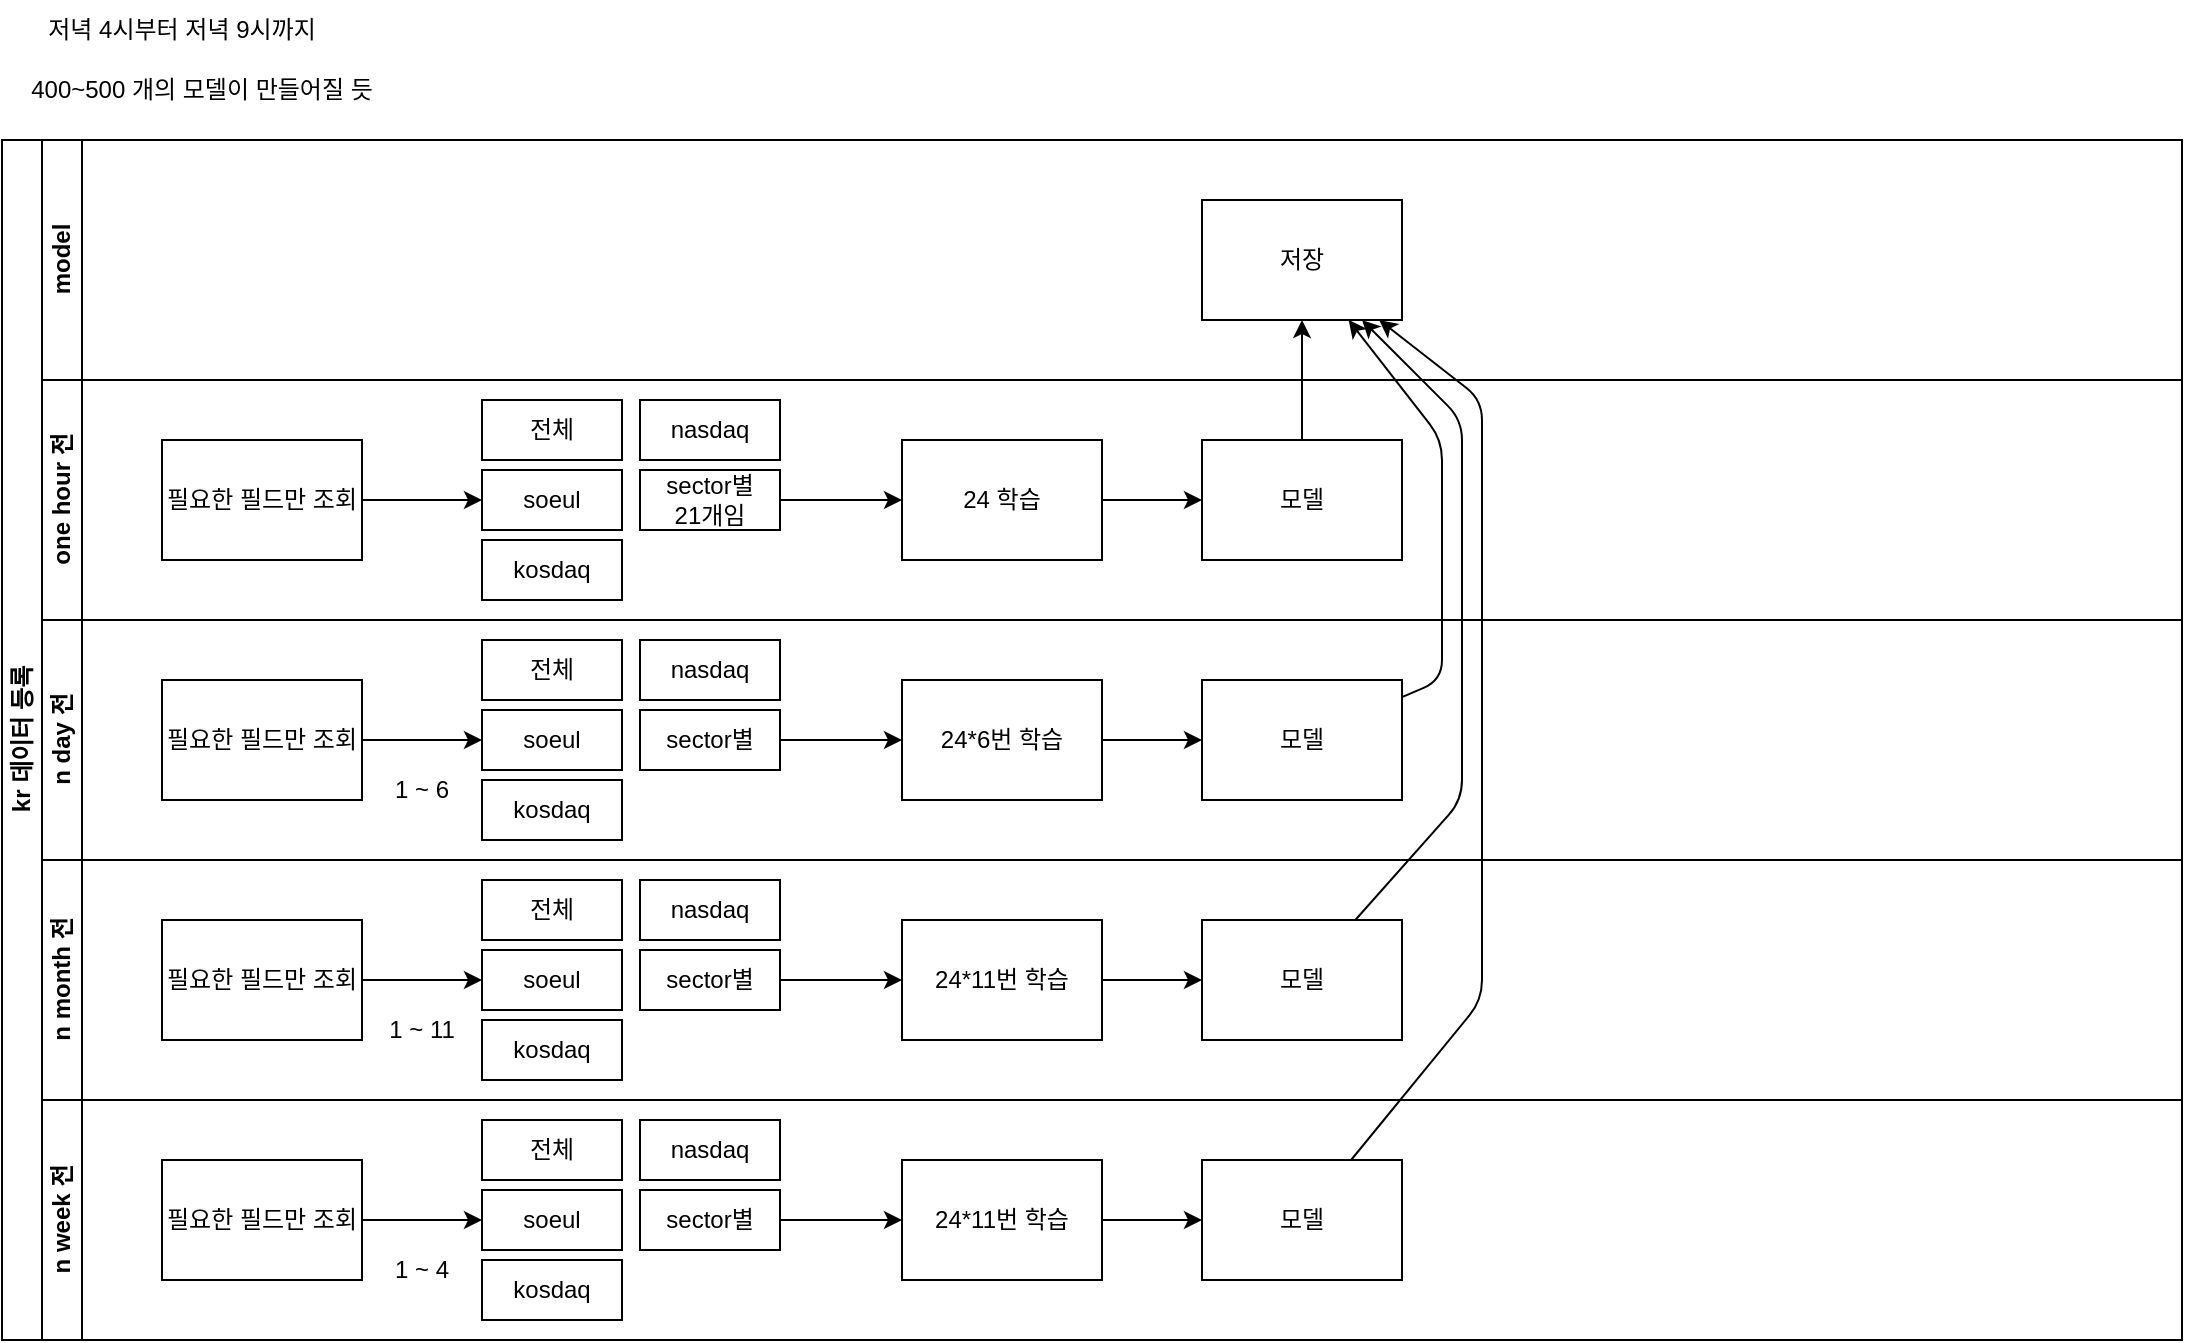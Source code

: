 <mxfile>
    <diagram id="jQDC74O-21fjGyXQOkZ9" name="페이지-1">
        <mxGraphModel dx="1126" dy="545" grid="1" gridSize="10" guides="1" tooltips="1" connect="1" arrows="1" fold="1" page="1" pageScale="1" pageWidth="827" pageHeight="1169" math="0" shadow="0">
            <root>
                <mxCell id="0"/>
                <mxCell id="1" parent="0"/>
                <mxCell id="2" value="kr 데이터 등록" style="swimlane;html=1;childLayout=stackLayout;resizeParent=1;resizeParentMax=0;horizontal=0;startSize=20;horizontalStack=0;" parent="1" vertex="1">
                    <mxGeometry x="60" y="120" width="1090" height="600" as="geometry"/>
                </mxCell>
                <mxCell id="41" value="model" style="swimlane;html=1;startSize=20;horizontal=0;" parent="2" vertex="1">
                    <mxGeometry x="20" width="1070" height="120" as="geometry"/>
                </mxCell>
                <mxCell id="140" value="저장" style="rounded=0;whiteSpace=wrap;html=1;fontFamily=Helvetica;fontSize=12;align=center;" parent="41" vertex="1">
                    <mxGeometry x="580" y="30" width="100" height="60" as="geometry"/>
                </mxCell>
                <mxCell id="51" value="one hour 전" style="swimlane;html=1;startSize=20;horizontal=0;" parent="2" vertex="1">
                    <mxGeometry x="20" y="120" width="1070" height="120" as="geometry"/>
                </mxCell>
                <mxCell id="135" style="edgeStyle=none;html=1;" parent="51" source="43" target="131" edge="1">
                    <mxGeometry relative="1" as="geometry"/>
                </mxCell>
                <mxCell id="43" value="필요한 필드만 조회" style="rounded=0;whiteSpace=wrap;html=1;fontFamily=Helvetica;fontSize=12;align=center;" parent="51" vertex="1">
                    <mxGeometry x="60" y="30" width="100" height="60" as="geometry"/>
                </mxCell>
                <mxCell id="121" value="전체" style="rounded=0;whiteSpace=wrap;html=1;fontFamily=Helvetica;fontSize=12;align=center;" parent="51" vertex="1">
                    <mxGeometry x="220" y="10" width="70" height="30" as="geometry"/>
                </mxCell>
                <mxCell id="131" value="soeul" style="rounded=0;whiteSpace=wrap;html=1;fontFamily=Helvetica;fontSize=12;align=center;" parent="51" vertex="1">
                    <mxGeometry x="220" y="45" width="70" height="30" as="geometry"/>
                </mxCell>
                <mxCell id="132" value="kosdaq" style="rounded=0;whiteSpace=wrap;html=1;fontFamily=Helvetica;fontSize=12;align=center;" parent="51" vertex="1">
                    <mxGeometry x="220" y="80" width="70" height="30" as="geometry"/>
                </mxCell>
                <mxCell id="133" value="nasdaq" style="rounded=0;whiteSpace=wrap;html=1;fontFamily=Helvetica;fontSize=12;align=center;" parent="51" vertex="1">
                    <mxGeometry x="299" y="10" width="70" height="30" as="geometry"/>
                </mxCell>
                <mxCell id="137" style="edgeStyle=none;html=1;" parent="51" source="134" target="136" edge="1">
                    <mxGeometry relative="1" as="geometry"/>
                </mxCell>
                <mxCell id="134" value="sector별&lt;br&gt;21개임" style="rounded=0;whiteSpace=wrap;html=1;fontFamily=Helvetica;fontSize=12;align=center;" parent="51" vertex="1">
                    <mxGeometry x="299" y="45" width="70" height="30" as="geometry"/>
                </mxCell>
                <mxCell id="139" style="edgeStyle=none;html=1;" parent="51" source="136" target="138" edge="1">
                    <mxGeometry relative="1" as="geometry"/>
                </mxCell>
                <mxCell id="136" value="24 학습" style="rounded=0;whiteSpace=wrap;html=1;fontFamily=Helvetica;fontSize=12;align=center;" parent="51" vertex="1">
                    <mxGeometry x="430" y="30" width="100" height="60" as="geometry"/>
                </mxCell>
                <mxCell id="138" value="모델" style="rounded=0;whiteSpace=wrap;html=1;fontFamily=Helvetica;fontSize=12;align=center;" parent="51" vertex="1">
                    <mxGeometry x="580" y="30" width="100" height="60" as="geometry"/>
                </mxCell>
                <mxCell id="68" value="n day 전" style="swimlane;html=1;startSize=20;horizontal=0;" parent="2" vertex="1">
                    <mxGeometry x="20" y="240" width="1070" height="120" as="geometry"/>
                </mxCell>
                <mxCell id="143" value="필요한 필드만 조회" style="rounded=0;whiteSpace=wrap;html=1;fontFamily=Helvetica;fontSize=12;align=center;" parent="68" vertex="1">
                    <mxGeometry x="60" y="30" width="100" height="60" as="geometry"/>
                </mxCell>
                <mxCell id="144" value="전체" style="rounded=0;whiteSpace=wrap;html=1;fontFamily=Helvetica;fontSize=12;align=center;" parent="68" vertex="1">
                    <mxGeometry x="220" y="10" width="70" height="30" as="geometry"/>
                </mxCell>
                <mxCell id="145" value="soeul" style="rounded=0;whiteSpace=wrap;html=1;fontFamily=Helvetica;fontSize=12;align=center;" parent="68" vertex="1">
                    <mxGeometry x="220" y="45" width="70" height="30" as="geometry"/>
                </mxCell>
                <mxCell id="142" style="edgeStyle=none;html=1;" parent="68" source="143" target="145" edge="1">
                    <mxGeometry relative="1" as="geometry"/>
                </mxCell>
                <mxCell id="146" value="kosdaq" style="rounded=0;whiteSpace=wrap;html=1;fontFamily=Helvetica;fontSize=12;align=center;" parent="68" vertex="1">
                    <mxGeometry x="220" y="80" width="70" height="30" as="geometry"/>
                </mxCell>
                <mxCell id="147" value="nasdaq" style="rounded=0;whiteSpace=wrap;html=1;fontFamily=Helvetica;fontSize=12;align=center;" parent="68" vertex="1">
                    <mxGeometry x="299" y="10" width="70" height="30" as="geometry"/>
                </mxCell>
                <mxCell id="176" style="edgeStyle=none;html=1;" edge="1" parent="68" source="148" target="167">
                    <mxGeometry relative="1" as="geometry"/>
                </mxCell>
                <mxCell id="148" value="sector별" style="rounded=0;whiteSpace=wrap;html=1;fontFamily=Helvetica;fontSize=12;align=center;" parent="68" vertex="1">
                    <mxGeometry x="299" y="45" width="70" height="30" as="geometry"/>
                </mxCell>
                <mxCell id="163" value="1 ~ 6" style="text;html=1;strokeColor=none;fillColor=none;align=center;verticalAlign=middle;whiteSpace=wrap;rounded=0;" parent="68" vertex="1">
                    <mxGeometry x="160" y="70" width="60" height="30" as="geometry"/>
                </mxCell>
                <mxCell id="179" style="edgeStyle=none;html=1;" edge="1" parent="68" source="167" target="168">
                    <mxGeometry relative="1" as="geometry"/>
                </mxCell>
                <mxCell id="167" value="24*6번 학습" style="rounded=0;whiteSpace=wrap;html=1;fontFamily=Helvetica;fontSize=12;align=center;" vertex="1" parent="68">
                    <mxGeometry x="430" y="30" width="100" height="60" as="geometry"/>
                </mxCell>
                <mxCell id="168" value="모델" style="rounded=0;whiteSpace=wrap;html=1;fontFamily=Helvetica;fontSize=12;align=center;" vertex="1" parent="68">
                    <mxGeometry x="580" y="30" width="100" height="60" as="geometry"/>
                </mxCell>
                <mxCell id="90" value="n month 전" style="swimlane;html=1;startSize=20;horizontal=0;" parent="2" vertex="1">
                    <mxGeometry x="20" y="360" width="1070" height="120" as="geometry"/>
                </mxCell>
                <mxCell id="150" value="필요한 필드만 조회" style="rounded=0;whiteSpace=wrap;html=1;fontFamily=Helvetica;fontSize=12;align=center;" parent="90" vertex="1">
                    <mxGeometry x="60" y="30" width="100" height="60" as="geometry"/>
                </mxCell>
                <mxCell id="151" value="전체" style="rounded=0;whiteSpace=wrap;html=1;fontFamily=Helvetica;fontSize=12;align=center;" parent="90" vertex="1">
                    <mxGeometry x="220" y="10" width="70" height="30" as="geometry"/>
                </mxCell>
                <mxCell id="152" value="soeul" style="rounded=0;whiteSpace=wrap;html=1;fontFamily=Helvetica;fontSize=12;align=center;" parent="90" vertex="1">
                    <mxGeometry x="220" y="45" width="70" height="30" as="geometry"/>
                </mxCell>
                <mxCell id="149" style="edgeStyle=none;html=1;" parent="90" source="150" target="152" edge="1">
                    <mxGeometry relative="1" as="geometry"/>
                </mxCell>
                <mxCell id="153" value="kosdaq" style="rounded=0;whiteSpace=wrap;html=1;fontFamily=Helvetica;fontSize=12;align=center;" parent="90" vertex="1">
                    <mxGeometry x="220" y="80" width="70" height="30" as="geometry"/>
                </mxCell>
                <mxCell id="154" value="nasdaq" style="rounded=0;whiteSpace=wrap;html=1;fontFamily=Helvetica;fontSize=12;align=center;" parent="90" vertex="1">
                    <mxGeometry x="299" y="10" width="70" height="30" as="geometry"/>
                </mxCell>
                <mxCell id="177" style="edgeStyle=none;html=1;" edge="1" parent="90" source="155" target="169">
                    <mxGeometry relative="1" as="geometry"/>
                </mxCell>
                <mxCell id="155" value="sector별" style="rounded=0;whiteSpace=wrap;html=1;fontFamily=Helvetica;fontSize=12;align=center;" parent="90" vertex="1">
                    <mxGeometry x="299" y="45" width="70" height="30" as="geometry"/>
                </mxCell>
                <mxCell id="164" value="1 ~ 11" style="text;html=1;strokeColor=none;fillColor=none;align=center;verticalAlign=middle;whiteSpace=wrap;rounded=0;" parent="90" vertex="1">
                    <mxGeometry x="160" y="70" width="60" height="30" as="geometry"/>
                </mxCell>
                <mxCell id="180" style="edgeStyle=none;html=1;" edge="1" parent="90" source="169" target="170">
                    <mxGeometry relative="1" as="geometry"/>
                </mxCell>
                <mxCell id="169" value="24*11번 학습" style="rounded=0;whiteSpace=wrap;html=1;fontFamily=Helvetica;fontSize=12;align=center;" vertex="1" parent="90">
                    <mxGeometry x="430" y="30" width="100" height="60" as="geometry"/>
                </mxCell>
                <mxCell id="170" value="모델" style="rounded=0;whiteSpace=wrap;html=1;fontFamily=Helvetica;fontSize=12;align=center;" vertex="1" parent="90">
                    <mxGeometry x="580" y="30" width="100" height="60" as="geometry"/>
                </mxCell>
                <mxCell id="103" value="n week 전" style="swimlane;html=1;startSize=20;horizontal=0;" parent="2" vertex="1">
                    <mxGeometry x="20" y="480" width="1070" height="120" as="geometry"/>
                </mxCell>
                <mxCell id="157" value="필요한 필드만 조회" style="rounded=0;whiteSpace=wrap;html=1;fontFamily=Helvetica;fontSize=12;align=center;" parent="103" vertex="1">
                    <mxGeometry x="60" y="30" width="100" height="60" as="geometry"/>
                </mxCell>
                <mxCell id="158" value="전체" style="rounded=0;whiteSpace=wrap;html=1;fontFamily=Helvetica;fontSize=12;align=center;" parent="103" vertex="1">
                    <mxGeometry x="220" y="10" width="70" height="30" as="geometry"/>
                </mxCell>
                <mxCell id="159" value="soeul" style="rounded=0;whiteSpace=wrap;html=1;fontFamily=Helvetica;fontSize=12;align=center;" parent="103" vertex="1">
                    <mxGeometry x="220" y="45" width="70" height="30" as="geometry"/>
                </mxCell>
                <mxCell id="156" style="edgeStyle=none;html=1;" parent="103" source="157" target="159" edge="1">
                    <mxGeometry relative="1" as="geometry"/>
                </mxCell>
                <mxCell id="160" value="kosdaq" style="rounded=0;whiteSpace=wrap;html=1;fontFamily=Helvetica;fontSize=12;align=center;" parent="103" vertex="1">
                    <mxGeometry x="220" y="80" width="70" height="30" as="geometry"/>
                </mxCell>
                <mxCell id="161" value="nasdaq" style="rounded=0;whiteSpace=wrap;html=1;fontFamily=Helvetica;fontSize=12;align=center;" parent="103" vertex="1">
                    <mxGeometry x="299" y="10" width="70" height="30" as="geometry"/>
                </mxCell>
                <mxCell id="178" style="edgeStyle=none;html=1;" edge="1" parent="103" source="162" target="171">
                    <mxGeometry relative="1" as="geometry"/>
                </mxCell>
                <mxCell id="162" value="sector별" style="rounded=0;whiteSpace=wrap;html=1;fontFamily=Helvetica;fontSize=12;align=center;" parent="103" vertex="1">
                    <mxGeometry x="299" y="45" width="70" height="30" as="geometry"/>
                </mxCell>
                <mxCell id="165" value="1 ~ 4" style="text;html=1;strokeColor=none;fillColor=none;align=center;verticalAlign=middle;whiteSpace=wrap;rounded=0;" parent="103" vertex="1">
                    <mxGeometry x="160" y="70" width="60" height="30" as="geometry"/>
                </mxCell>
                <mxCell id="181" style="edgeStyle=none;html=1;" edge="1" parent="103" source="171" target="172">
                    <mxGeometry relative="1" as="geometry"/>
                </mxCell>
                <mxCell id="171" value="24*11번 학습" style="rounded=0;whiteSpace=wrap;html=1;fontFamily=Helvetica;fontSize=12;align=center;" vertex="1" parent="103">
                    <mxGeometry x="430" y="30" width="100" height="60" as="geometry"/>
                </mxCell>
                <mxCell id="172" value="모델" style="rounded=0;whiteSpace=wrap;html=1;fontFamily=Helvetica;fontSize=12;align=center;" vertex="1" parent="103">
                    <mxGeometry x="580" y="30" width="100" height="60" as="geometry"/>
                </mxCell>
                <mxCell id="141" style="edgeStyle=none;html=1;" parent="2" source="138" target="140" edge="1">
                    <mxGeometry relative="1" as="geometry"/>
                </mxCell>
                <mxCell id="173" style="edgeStyle=none;html=1;" edge="1" parent="2" source="168" target="140">
                    <mxGeometry relative="1" as="geometry">
                        <Array as="points">
                            <mxPoint x="720" y="270"/>
                            <mxPoint x="720" y="150"/>
                        </Array>
                    </mxGeometry>
                </mxCell>
                <mxCell id="174" style="edgeStyle=none;html=1;" edge="1" parent="2" source="170" target="140">
                    <mxGeometry relative="1" as="geometry">
                        <Array as="points">
                            <mxPoint x="730" y="330"/>
                            <mxPoint x="730" y="140"/>
                        </Array>
                    </mxGeometry>
                </mxCell>
                <mxCell id="175" style="edgeStyle=none;html=1;" edge="1" parent="2" source="172" target="140">
                    <mxGeometry relative="1" as="geometry">
                        <Array as="points">
                            <mxPoint x="740" y="430"/>
                            <mxPoint x="740" y="130"/>
                        </Array>
                    </mxGeometry>
                </mxCell>
                <mxCell id="166" value="400~500 개의 모델이 만들어질 듯" style="text;html=1;strokeColor=none;fillColor=none;align=center;verticalAlign=middle;whiteSpace=wrap;rounded=0;" parent="1" vertex="1">
                    <mxGeometry x="60" y="80" width="200" height="30" as="geometry"/>
                </mxCell>
                <mxCell id="182" value="저녁 4시부터 저녁 9시까지" style="text;html=1;strokeColor=none;fillColor=none;align=center;verticalAlign=middle;whiteSpace=wrap;rounded=0;" vertex="1" parent="1">
                    <mxGeometry x="60" y="50" width="180" height="30" as="geometry"/>
                </mxCell>
            </root>
        </mxGraphModel>
    </diagram>
</mxfile>
